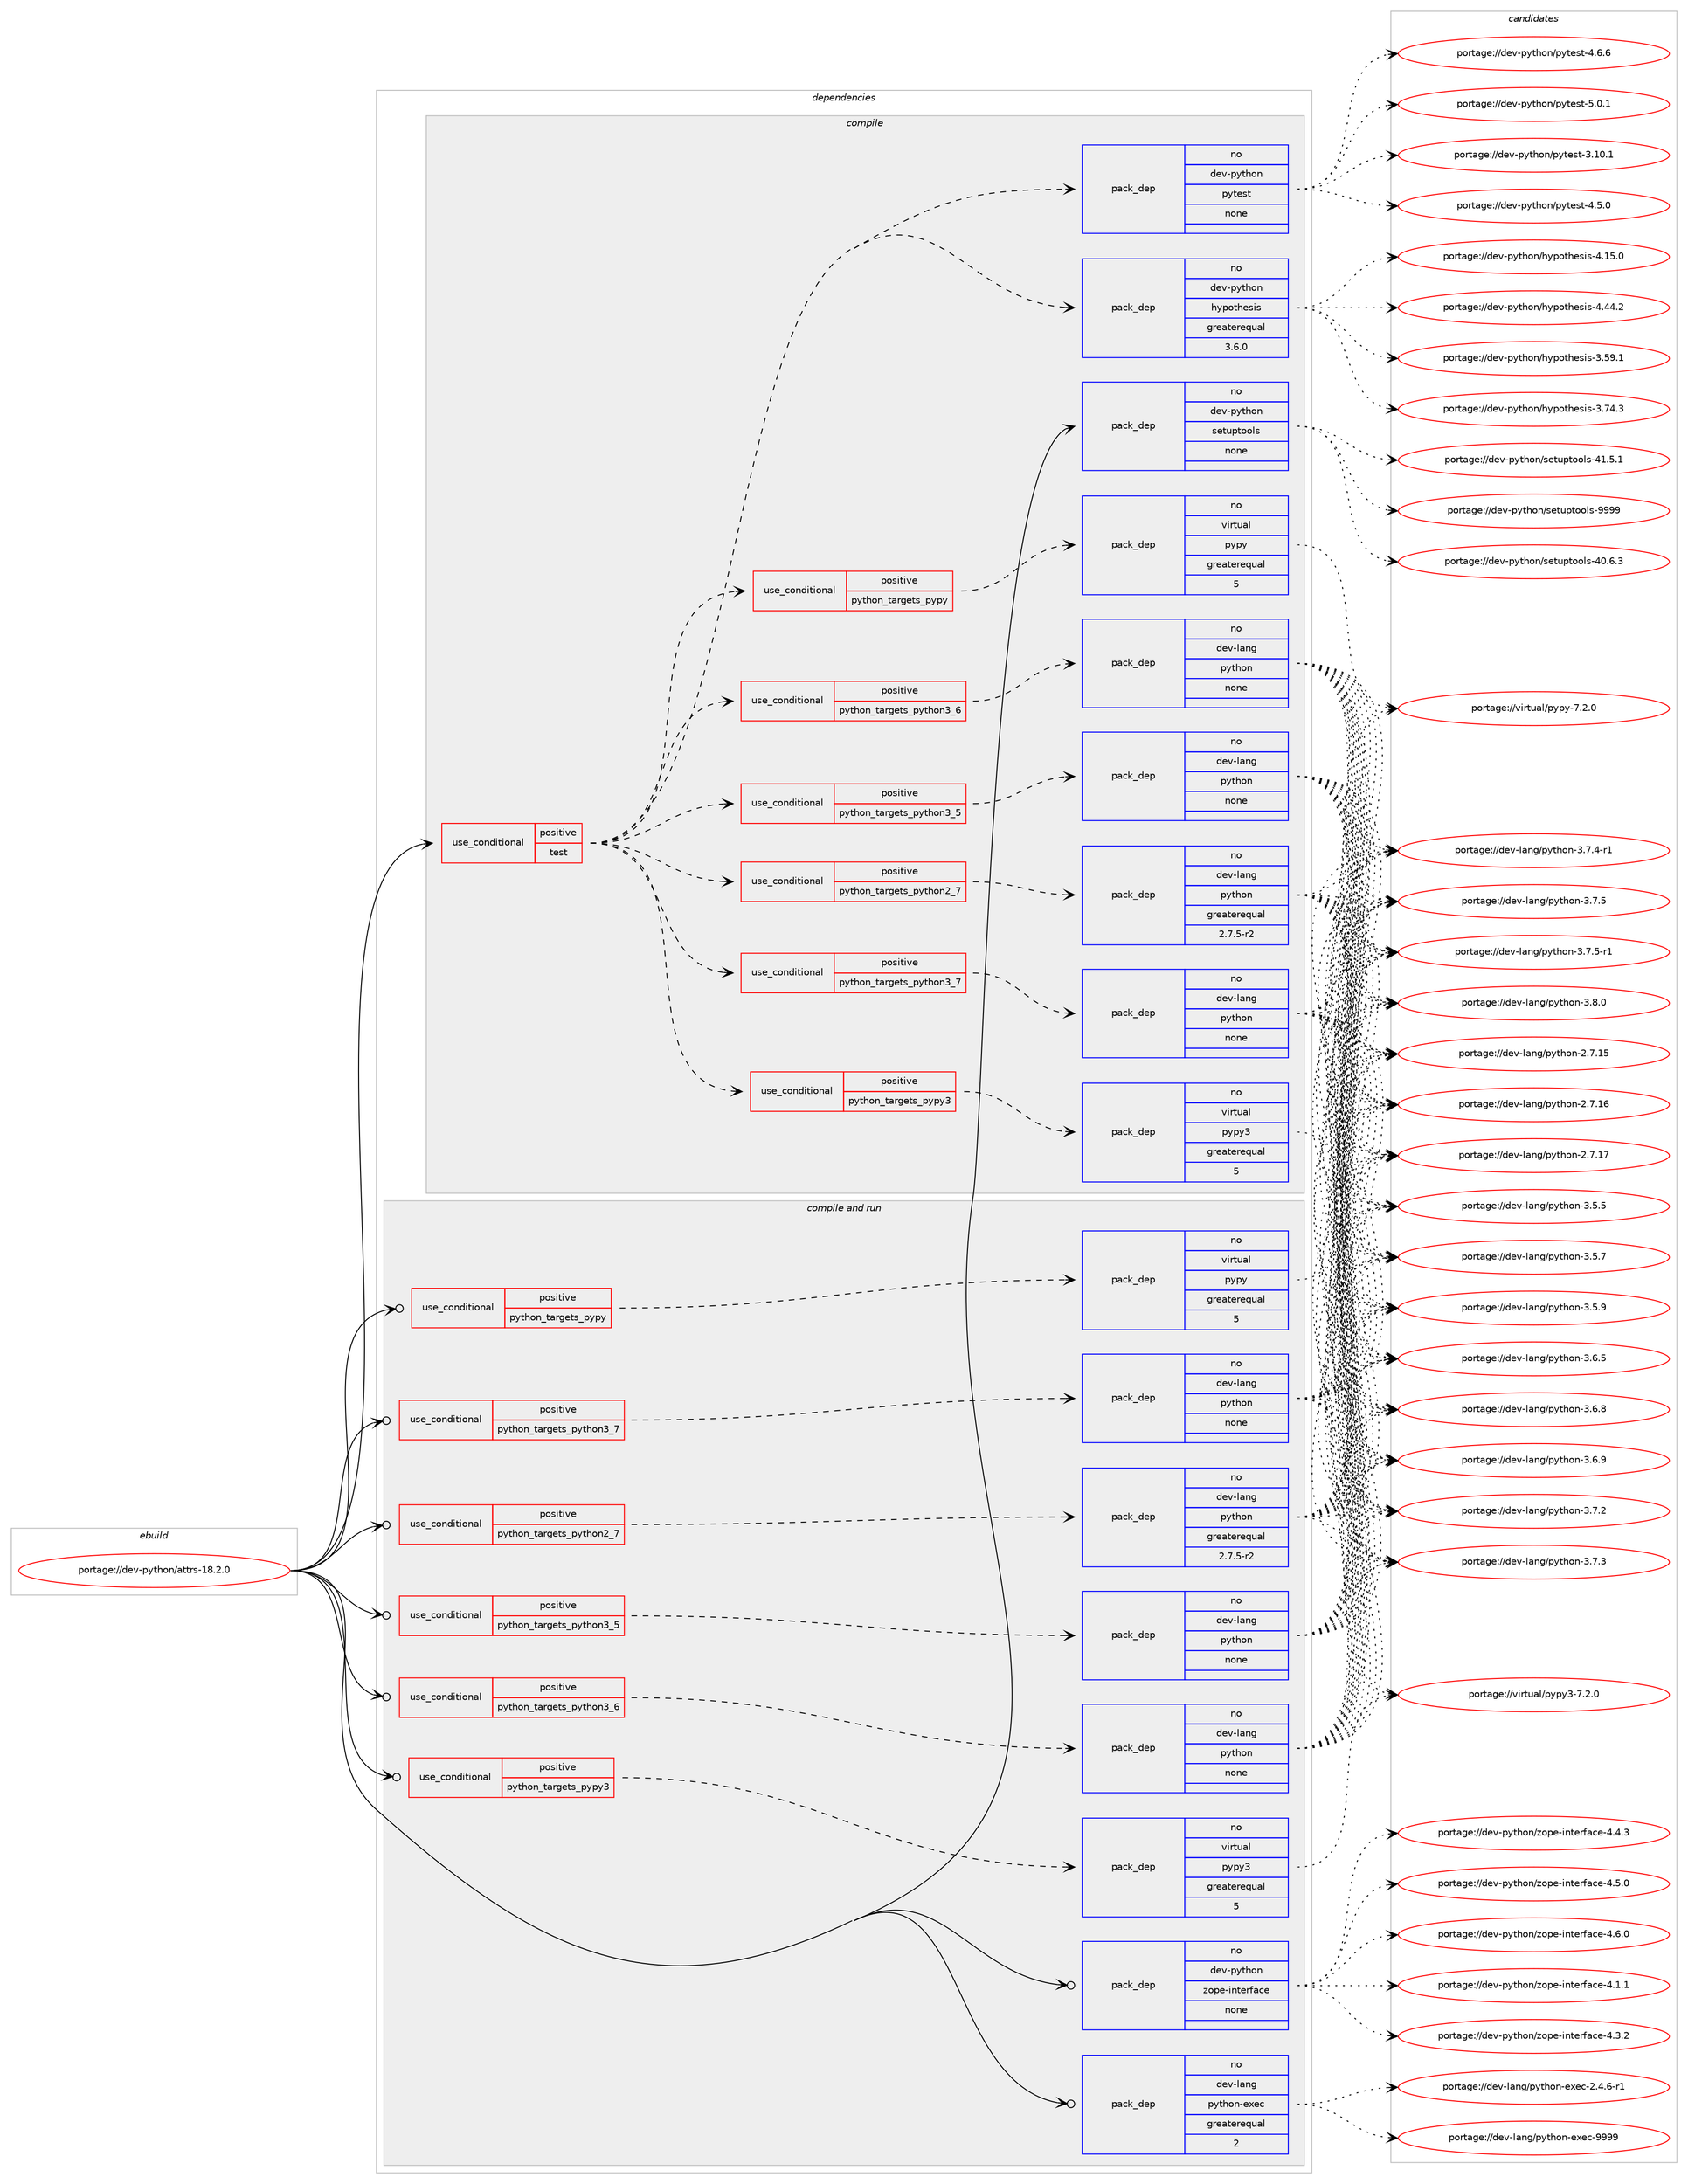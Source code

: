 digraph prolog {

# *************
# Graph options
# *************

newrank=true;
concentrate=true;
compound=true;
graph [rankdir=LR,fontname=Helvetica,fontsize=10,ranksep=1.5];#, ranksep=2.5, nodesep=0.2];
edge  [arrowhead=vee];
node  [fontname=Helvetica,fontsize=10];

# **********
# The ebuild
# **********

subgraph cluster_leftcol {
color=gray;
rank=same;
label=<<i>ebuild</i>>;
id [label="portage://dev-python/attrs-18.2.0", color=red, width=4, href="../dev-python/attrs-18.2.0.svg"];
}

# ****************
# The dependencies
# ****************

subgraph cluster_midcol {
color=gray;
label=<<i>dependencies</i>>;
subgraph cluster_compile {
fillcolor="#eeeeee";
style=filled;
label=<<i>compile</i>>;
subgraph cond25766 {
dependency130273 [label=<<TABLE BORDER="0" CELLBORDER="1" CELLSPACING="0" CELLPADDING="4"><TR><TD ROWSPAN="3" CELLPADDING="10">use_conditional</TD></TR><TR><TD>positive</TD></TR><TR><TD>test</TD></TR></TABLE>>, shape=none, color=red];
subgraph cond25767 {
dependency130274 [label=<<TABLE BORDER="0" CELLBORDER="1" CELLSPACING="0" CELLPADDING="4"><TR><TD ROWSPAN="3" CELLPADDING="10">use_conditional</TD></TR><TR><TD>positive</TD></TR><TR><TD>python_targets_pypy</TD></TR></TABLE>>, shape=none, color=red];
subgraph pack101206 {
dependency130275 [label=<<TABLE BORDER="0" CELLBORDER="1" CELLSPACING="0" CELLPADDING="4" WIDTH="220"><TR><TD ROWSPAN="6" CELLPADDING="30">pack_dep</TD></TR><TR><TD WIDTH="110">no</TD></TR><TR><TD>virtual</TD></TR><TR><TD>pypy</TD></TR><TR><TD>greaterequal</TD></TR><TR><TD>5</TD></TR></TABLE>>, shape=none, color=blue];
}
dependency130274:e -> dependency130275:w [weight=20,style="dashed",arrowhead="vee"];
}
dependency130273:e -> dependency130274:w [weight=20,style="dashed",arrowhead="vee"];
subgraph cond25768 {
dependency130276 [label=<<TABLE BORDER="0" CELLBORDER="1" CELLSPACING="0" CELLPADDING="4"><TR><TD ROWSPAN="3" CELLPADDING="10">use_conditional</TD></TR><TR><TD>positive</TD></TR><TR><TD>python_targets_pypy3</TD></TR></TABLE>>, shape=none, color=red];
subgraph pack101207 {
dependency130277 [label=<<TABLE BORDER="0" CELLBORDER="1" CELLSPACING="0" CELLPADDING="4" WIDTH="220"><TR><TD ROWSPAN="6" CELLPADDING="30">pack_dep</TD></TR><TR><TD WIDTH="110">no</TD></TR><TR><TD>virtual</TD></TR><TR><TD>pypy3</TD></TR><TR><TD>greaterequal</TD></TR><TR><TD>5</TD></TR></TABLE>>, shape=none, color=blue];
}
dependency130276:e -> dependency130277:w [weight=20,style="dashed",arrowhead="vee"];
}
dependency130273:e -> dependency130276:w [weight=20,style="dashed",arrowhead="vee"];
subgraph cond25769 {
dependency130278 [label=<<TABLE BORDER="0" CELLBORDER="1" CELLSPACING="0" CELLPADDING="4"><TR><TD ROWSPAN="3" CELLPADDING="10">use_conditional</TD></TR><TR><TD>positive</TD></TR><TR><TD>python_targets_python2_7</TD></TR></TABLE>>, shape=none, color=red];
subgraph pack101208 {
dependency130279 [label=<<TABLE BORDER="0" CELLBORDER="1" CELLSPACING="0" CELLPADDING="4" WIDTH="220"><TR><TD ROWSPAN="6" CELLPADDING="30">pack_dep</TD></TR><TR><TD WIDTH="110">no</TD></TR><TR><TD>dev-lang</TD></TR><TR><TD>python</TD></TR><TR><TD>greaterequal</TD></TR><TR><TD>2.7.5-r2</TD></TR></TABLE>>, shape=none, color=blue];
}
dependency130278:e -> dependency130279:w [weight=20,style="dashed",arrowhead="vee"];
}
dependency130273:e -> dependency130278:w [weight=20,style="dashed",arrowhead="vee"];
subgraph cond25770 {
dependency130280 [label=<<TABLE BORDER="0" CELLBORDER="1" CELLSPACING="0" CELLPADDING="4"><TR><TD ROWSPAN="3" CELLPADDING="10">use_conditional</TD></TR><TR><TD>positive</TD></TR><TR><TD>python_targets_python3_5</TD></TR></TABLE>>, shape=none, color=red];
subgraph pack101209 {
dependency130281 [label=<<TABLE BORDER="0" CELLBORDER="1" CELLSPACING="0" CELLPADDING="4" WIDTH="220"><TR><TD ROWSPAN="6" CELLPADDING="30">pack_dep</TD></TR><TR><TD WIDTH="110">no</TD></TR><TR><TD>dev-lang</TD></TR><TR><TD>python</TD></TR><TR><TD>none</TD></TR><TR><TD></TD></TR></TABLE>>, shape=none, color=blue];
}
dependency130280:e -> dependency130281:w [weight=20,style="dashed",arrowhead="vee"];
}
dependency130273:e -> dependency130280:w [weight=20,style="dashed",arrowhead="vee"];
subgraph cond25771 {
dependency130282 [label=<<TABLE BORDER="0" CELLBORDER="1" CELLSPACING="0" CELLPADDING="4"><TR><TD ROWSPAN="3" CELLPADDING="10">use_conditional</TD></TR><TR><TD>positive</TD></TR><TR><TD>python_targets_python3_6</TD></TR></TABLE>>, shape=none, color=red];
subgraph pack101210 {
dependency130283 [label=<<TABLE BORDER="0" CELLBORDER="1" CELLSPACING="0" CELLPADDING="4" WIDTH="220"><TR><TD ROWSPAN="6" CELLPADDING="30">pack_dep</TD></TR><TR><TD WIDTH="110">no</TD></TR><TR><TD>dev-lang</TD></TR><TR><TD>python</TD></TR><TR><TD>none</TD></TR><TR><TD></TD></TR></TABLE>>, shape=none, color=blue];
}
dependency130282:e -> dependency130283:w [weight=20,style="dashed",arrowhead="vee"];
}
dependency130273:e -> dependency130282:w [weight=20,style="dashed",arrowhead="vee"];
subgraph cond25772 {
dependency130284 [label=<<TABLE BORDER="0" CELLBORDER="1" CELLSPACING="0" CELLPADDING="4"><TR><TD ROWSPAN="3" CELLPADDING="10">use_conditional</TD></TR><TR><TD>positive</TD></TR><TR><TD>python_targets_python3_7</TD></TR></TABLE>>, shape=none, color=red];
subgraph pack101211 {
dependency130285 [label=<<TABLE BORDER="0" CELLBORDER="1" CELLSPACING="0" CELLPADDING="4" WIDTH="220"><TR><TD ROWSPAN="6" CELLPADDING="30">pack_dep</TD></TR><TR><TD WIDTH="110">no</TD></TR><TR><TD>dev-lang</TD></TR><TR><TD>python</TD></TR><TR><TD>none</TD></TR><TR><TD></TD></TR></TABLE>>, shape=none, color=blue];
}
dependency130284:e -> dependency130285:w [weight=20,style="dashed",arrowhead="vee"];
}
dependency130273:e -> dependency130284:w [weight=20,style="dashed",arrowhead="vee"];
subgraph pack101212 {
dependency130286 [label=<<TABLE BORDER="0" CELLBORDER="1" CELLSPACING="0" CELLPADDING="4" WIDTH="220"><TR><TD ROWSPAN="6" CELLPADDING="30">pack_dep</TD></TR><TR><TD WIDTH="110">no</TD></TR><TR><TD>dev-python</TD></TR><TR><TD>hypothesis</TD></TR><TR><TD>greaterequal</TD></TR><TR><TD>3.6.0</TD></TR></TABLE>>, shape=none, color=blue];
}
dependency130273:e -> dependency130286:w [weight=20,style="dashed",arrowhead="vee"];
subgraph pack101213 {
dependency130287 [label=<<TABLE BORDER="0" CELLBORDER="1" CELLSPACING="0" CELLPADDING="4" WIDTH="220"><TR><TD ROWSPAN="6" CELLPADDING="30">pack_dep</TD></TR><TR><TD WIDTH="110">no</TD></TR><TR><TD>dev-python</TD></TR><TR><TD>pytest</TD></TR><TR><TD>none</TD></TR><TR><TD></TD></TR></TABLE>>, shape=none, color=blue];
}
dependency130273:e -> dependency130287:w [weight=20,style="dashed",arrowhead="vee"];
}
id:e -> dependency130273:w [weight=20,style="solid",arrowhead="vee"];
subgraph pack101214 {
dependency130288 [label=<<TABLE BORDER="0" CELLBORDER="1" CELLSPACING="0" CELLPADDING="4" WIDTH="220"><TR><TD ROWSPAN="6" CELLPADDING="30">pack_dep</TD></TR><TR><TD WIDTH="110">no</TD></TR><TR><TD>dev-python</TD></TR><TR><TD>setuptools</TD></TR><TR><TD>none</TD></TR><TR><TD></TD></TR></TABLE>>, shape=none, color=blue];
}
id:e -> dependency130288:w [weight=20,style="solid",arrowhead="vee"];
}
subgraph cluster_compileandrun {
fillcolor="#eeeeee";
style=filled;
label=<<i>compile and run</i>>;
subgraph cond25773 {
dependency130289 [label=<<TABLE BORDER="0" CELLBORDER="1" CELLSPACING="0" CELLPADDING="4"><TR><TD ROWSPAN="3" CELLPADDING="10">use_conditional</TD></TR><TR><TD>positive</TD></TR><TR><TD>python_targets_pypy</TD></TR></TABLE>>, shape=none, color=red];
subgraph pack101215 {
dependency130290 [label=<<TABLE BORDER="0" CELLBORDER="1" CELLSPACING="0" CELLPADDING="4" WIDTH="220"><TR><TD ROWSPAN="6" CELLPADDING="30">pack_dep</TD></TR><TR><TD WIDTH="110">no</TD></TR><TR><TD>virtual</TD></TR><TR><TD>pypy</TD></TR><TR><TD>greaterequal</TD></TR><TR><TD>5</TD></TR></TABLE>>, shape=none, color=blue];
}
dependency130289:e -> dependency130290:w [weight=20,style="dashed",arrowhead="vee"];
}
id:e -> dependency130289:w [weight=20,style="solid",arrowhead="odotvee"];
subgraph cond25774 {
dependency130291 [label=<<TABLE BORDER="0" CELLBORDER="1" CELLSPACING="0" CELLPADDING="4"><TR><TD ROWSPAN="3" CELLPADDING="10">use_conditional</TD></TR><TR><TD>positive</TD></TR><TR><TD>python_targets_pypy3</TD></TR></TABLE>>, shape=none, color=red];
subgraph pack101216 {
dependency130292 [label=<<TABLE BORDER="0" CELLBORDER="1" CELLSPACING="0" CELLPADDING="4" WIDTH="220"><TR><TD ROWSPAN="6" CELLPADDING="30">pack_dep</TD></TR><TR><TD WIDTH="110">no</TD></TR><TR><TD>virtual</TD></TR><TR><TD>pypy3</TD></TR><TR><TD>greaterequal</TD></TR><TR><TD>5</TD></TR></TABLE>>, shape=none, color=blue];
}
dependency130291:e -> dependency130292:w [weight=20,style="dashed",arrowhead="vee"];
}
id:e -> dependency130291:w [weight=20,style="solid",arrowhead="odotvee"];
subgraph cond25775 {
dependency130293 [label=<<TABLE BORDER="0" CELLBORDER="1" CELLSPACING="0" CELLPADDING="4"><TR><TD ROWSPAN="3" CELLPADDING="10">use_conditional</TD></TR><TR><TD>positive</TD></TR><TR><TD>python_targets_python2_7</TD></TR></TABLE>>, shape=none, color=red];
subgraph pack101217 {
dependency130294 [label=<<TABLE BORDER="0" CELLBORDER="1" CELLSPACING="0" CELLPADDING="4" WIDTH="220"><TR><TD ROWSPAN="6" CELLPADDING="30">pack_dep</TD></TR><TR><TD WIDTH="110">no</TD></TR><TR><TD>dev-lang</TD></TR><TR><TD>python</TD></TR><TR><TD>greaterequal</TD></TR><TR><TD>2.7.5-r2</TD></TR></TABLE>>, shape=none, color=blue];
}
dependency130293:e -> dependency130294:w [weight=20,style="dashed",arrowhead="vee"];
}
id:e -> dependency130293:w [weight=20,style="solid",arrowhead="odotvee"];
subgraph cond25776 {
dependency130295 [label=<<TABLE BORDER="0" CELLBORDER="1" CELLSPACING="0" CELLPADDING="4"><TR><TD ROWSPAN="3" CELLPADDING="10">use_conditional</TD></TR><TR><TD>positive</TD></TR><TR><TD>python_targets_python3_5</TD></TR></TABLE>>, shape=none, color=red];
subgraph pack101218 {
dependency130296 [label=<<TABLE BORDER="0" CELLBORDER="1" CELLSPACING="0" CELLPADDING="4" WIDTH="220"><TR><TD ROWSPAN="6" CELLPADDING="30">pack_dep</TD></TR><TR><TD WIDTH="110">no</TD></TR><TR><TD>dev-lang</TD></TR><TR><TD>python</TD></TR><TR><TD>none</TD></TR><TR><TD></TD></TR></TABLE>>, shape=none, color=blue];
}
dependency130295:e -> dependency130296:w [weight=20,style="dashed",arrowhead="vee"];
}
id:e -> dependency130295:w [weight=20,style="solid",arrowhead="odotvee"];
subgraph cond25777 {
dependency130297 [label=<<TABLE BORDER="0" CELLBORDER="1" CELLSPACING="0" CELLPADDING="4"><TR><TD ROWSPAN="3" CELLPADDING="10">use_conditional</TD></TR><TR><TD>positive</TD></TR><TR><TD>python_targets_python3_6</TD></TR></TABLE>>, shape=none, color=red];
subgraph pack101219 {
dependency130298 [label=<<TABLE BORDER="0" CELLBORDER="1" CELLSPACING="0" CELLPADDING="4" WIDTH="220"><TR><TD ROWSPAN="6" CELLPADDING="30">pack_dep</TD></TR><TR><TD WIDTH="110">no</TD></TR><TR><TD>dev-lang</TD></TR><TR><TD>python</TD></TR><TR><TD>none</TD></TR><TR><TD></TD></TR></TABLE>>, shape=none, color=blue];
}
dependency130297:e -> dependency130298:w [weight=20,style="dashed",arrowhead="vee"];
}
id:e -> dependency130297:w [weight=20,style="solid",arrowhead="odotvee"];
subgraph cond25778 {
dependency130299 [label=<<TABLE BORDER="0" CELLBORDER="1" CELLSPACING="0" CELLPADDING="4"><TR><TD ROWSPAN="3" CELLPADDING="10">use_conditional</TD></TR><TR><TD>positive</TD></TR><TR><TD>python_targets_python3_7</TD></TR></TABLE>>, shape=none, color=red];
subgraph pack101220 {
dependency130300 [label=<<TABLE BORDER="0" CELLBORDER="1" CELLSPACING="0" CELLPADDING="4" WIDTH="220"><TR><TD ROWSPAN="6" CELLPADDING="30">pack_dep</TD></TR><TR><TD WIDTH="110">no</TD></TR><TR><TD>dev-lang</TD></TR><TR><TD>python</TD></TR><TR><TD>none</TD></TR><TR><TD></TD></TR></TABLE>>, shape=none, color=blue];
}
dependency130299:e -> dependency130300:w [weight=20,style="dashed",arrowhead="vee"];
}
id:e -> dependency130299:w [weight=20,style="solid",arrowhead="odotvee"];
subgraph pack101221 {
dependency130301 [label=<<TABLE BORDER="0" CELLBORDER="1" CELLSPACING="0" CELLPADDING="4" WIDTH="220"><TR><TD ROWSPAN="6" CELLPADDING="30">pack_dep</TD></TR><TR><TD WIDTH="110">no</TD></TR><TR><TD>dev-lang</TD></TR><TR><TD>python-exec</TD></TR><TR><TD>greaterequal</TD></TR><TR><TD>2</TD></TR></TABLE>>, shape=none, color=blue];
}
id:e -> dependency130301:w [weight=20,style="solid",arrowhead="odotvee"];
subgraph pack101222 {
dependency130302 [label=<<TABLE BORDER="0" CELLBORDER="1" CELLSPACING="0" CELLPADDING="4" WIDTH="220"><TR><TD ROWSPAN="6" CELLPADDING="30">pack_dep</TD></TR><TR><TD WIDTH="110">no</TD></TR><TR><TD>dev-python</TD></TR><TR><TD>zope-interface</TD></TR><TR><TD>none</TD></TR><TR><TD></TD></TR></TABLE>>, shape=none, color=blue];
}
id:e -> dependency130302:w [weight=20,style="solid",arrowhead="odotvee"];
}
subgraph cluster_run {
fillcolor="#eeeeee";
style=filled;
label=<<i>run</i>>;
}
}

# **************
# The candidates
# **************

subgraph cluster_choices {
rank=same;
color=gray;
label=<<i>candidates</i>>;

subgraph choice101206 {
color=black;
nodesep=1;
choiceportage1181051141161179710847112121112121455546504648 [label="portage://virtual/pypy-7.2.0", color=red, width=4,href="../virtual/pypy-7.2.0.svg"];
dependency130275:e -> choiceportage1181051141161179710847112121112121455546504648:w [style=dotted,weight="100"];
}
subgraph choice101207 {
color=black;
nodesep=1;
choiceportage118105114116117971084711212111212151455546504648 [label="portage://virtual/pypy3-7.2.0", color=red, width=4,href="../virtual/pypy3-7.2.0.svg"];
dependency130277:e -> choiceportage118105114116117971084711212111212151455546504648:w [style=dotted,weight="100"];
}
subgraph choice101208 {
color=black;
nodesep=1;
choiceportage10010111845108971101034711212111610411111045504655464953 [label="portage://dev-lang/python-2.7.15", color=red, width=4,href="../dev-lang/python-2.7.15.svg"];
choiceportage10010111845108971101034711212111610411111045504655464954 [label="portage://dev-lang/python-2.7.16", color=red, width=4,href="../dev-lang/python-2.7.16.svg"];
choiceportage10010111845108971101034711212111610411111045504655464955 [label="portage://dev-lang/python-2.7.17", color=red, width=4,href="../dev-lang/python-2.7.17.svg"];
choiceportage100101118451089711010347112121116104111110455146534653 [label="portage://dev-lang/python-3.5.5", color=red, width=4,href="../dev-lang/python-3.5.5.svg"];
choiceportage100101118451089711010347112121116104111110455146534655 [label="portage://dev-lang/python-3.5.7", color=red, width=4,href="../dev-lang/python-3.5.7.svg"];
choiceportage100101118451089711010347112121116104111110455146534657 [label="portage://dev-lang/python-3.5.9", color=red, width=4,href="../dev-lang/python-3.5.9.svg"];
choiceportage100101118451089711010347112121116104111110455146544653 [label="portage://dev-lang/python-3.6.5", color=red, width=4,href="../dev-lang/python-3.6.5.svg"];
choiceportage100101118451089711010347112121116104111110455146544656 [label="portage://dev-lang/python-3.6.8", color=red, width=4,href="../dev-lang/python-3.6.8.svg"];
choiceportage100101118451089711010347112121116104111110455146544657 [label="portage://dev-lang/python-3.6.9", color=red, width=4,href="../dev-lang/python-3.6.9.svg"];
choiceportage100101118451089711010347112121116104111110455146554650 [label="portage://dev-lang/python-3.7.2", color=red, width=4,href="../dev-lang/python-3.7.2.svg"];
choiceportage100101118451089711010347112121116104111110455146554651 [label="portage://dev-lang/python-3.7.3", color=red, width=4,href="../dev-lang/python-3.7.3.svg"];
choiceportage1001011184510897110103471121211161041111104551465546524511449 [label="portage://dev-lang/python-3.7.4-r1", color=red, width=4,href="../dev-lang/python-3.7.4-r1.svg"];
choiceportage100101118451089711010347112121116104111110455146554653 [label="portage://dev-lang/python-3.7.5", color=red, width=4,href="../dev-lang/python-3.7.5.svg"];
choiceportage1001011184510897110103471121211161041111104551465546534511449 [label="portage://dev-lang/python-3.7.5-r1", color=red, width=4,href="../dev-lang/python-3.7.5-r1.svg"];
choiceportage100101118451089711010347112121116104111110455146564648 [label="portage://dev-lang/python-3.8.0", color=red, width=4,href="../dev-lang/python-3.8.0.svg"];
dependency130279:e -> choiceportage10010111845108971101034711212111610411111045504655464953:w [style=dotted,weight="100"];
dependency130279:e -> choiceportage10010111845108971101034711212111610411111045504655464954:w [style=dotted,weight="100"];
dependency130279:e -> choiceportage10010111845108971101034711212111610411111045504655464955:w [style=dotted,weight="100"];
dependency130279:e -> choiceportage100101118451089711010347112121116104111110455146534653:w [style=dotted,weight="100"];
dependency130279:e -> choiceportage100101118451089711010347112121116104111110455146534655:w [style=dotted,weight="100"];
dependency130279:e -> choiceportage100101118451089711010347112121116104111110455146534657:w [style=dotted,weight="100"];
dependency130279:e -> choiceportage100101118451089711010347112121116104111110455146544653:w [style=dotted,weight="100"];
dependency130279:e -> choiceportage100101118451089711010347112121116104111110455146544656:w [style=dotted,weight="100"];
dependency130279:e -> choiceportage100101118451089711010347112121116104111110455146544657:w [style=dotted,weight="100"];
dependency130279:e -> choiceportage100101118451089711010347112121116104111110455146554650:w [style=dotted,weight="100"];
dependency130279:e -> choiceportage100101118451089711010347112121116104111110455146554651:w [style=dotted,weight="100"];
dependency130279:e -> choiceportage1001011184510897110103471121211161041111104551465546524511449:w [style=dotted,weight="100"];
dependency130279:e -> choiceportage100101118451089711010347112121116104111110455146554653:w [style=dotted,weight="100"];
dependency130279:e -> choiceportage1001011184510897110103471121211161041111104551465546534511449:w [style=dotted,weight="100"];
dependency130279:e -> choiceportage100101118451089711010347112121116104111110455146564648:w [style=dotted,weight="100"];
}
subgraph choice101209 {
color=black;
nodesep=1;
choiceportage10010111845108971101034711212111610411111045504655464953 [label="portage://dev-lang/python-2.7.15", color=red, width=4,href="../dev-lang/python-2.7.15.svg"];
choiceportage10010111845108971101034711212111610411111045504655464954 [label="portage://dev-lang/python-2.7.16", color=red, width=4,href="../dev-lang/python-2.7.16.svg"];
choiceportage10010111845108971101034711212111610411111045504655464955 [label="portage://dev-lang/python-2.7.17", color=red, width=4,href="../dev-lang/python-2.7.17.svg"];
choiceportage100101118451089711010347112121116104111110455146534653 [label="portage://dev-lang/python-3.5.5", color=red, width=4,href="../dev-lang/python-3.5.5.svg"];
choiceportage100101118451089711010347112121116104111110455146534655 [label="portage://dev-lang/python-3.5.7", color=red, width=4,href="../dev-lang/python-3.5.7.svg"];
choiceportage100101118451089711010347112121116104111110455146534657 [label="portage://dev-lang/python-3.5.9", color=red, width=4,href="../dev-lang/python-3.5.9.svg"];
choiceportage100101118451089711010347112121116104111110455146544653 [label="portage://dev-lang/python-3.6.5", color=red, width=4,href="../dev-lang/python-3.6.5.svg"];
choiceportage100101118451089711010347112121116104111110455146544656 [label="portage://dev-lang/python-3.6.8", color=red, width=4,href="../dev-lang/python-3.6.8.svg"];
choiceportage100101118451089711010347112121116104111110455146544657 [label="portage://dev-lang/python-3.6.9", color=red, width=4,href="../dev-lang/python-3.6.9.svg"];
choiceportage100101118451089711010347112121116104111110455146554650 [label="portage://dev-lang/python-3.7.2", color=red, width=4,href="../dev-lang/python-3.7.2.svg"];
choiceportage100101118451089711010347112121116104111110455146554651 [label="portage://dev-lang/python-3.7.3", color=red, width=4,href="../dev-lang/python-3.7.3.svg"];
choiceportage1001011184510897110103471121211161041111104551465546524511449 [label="portage://dev-lang/python-3.7.4-r1", color=red, width=4,href="../dev-lang/python-3.7.4-r1.svg"];
choiceportage100101118451089711010347112121116104111110455146554653 [label="portage://dev-lang/python-3.7.5", color=red, width=4,href="../dev-lang/python-3.7.5.svg"];
choiceportage1001011184510897110103471121211161041111104551465546534511449 [label="portage://dev-lang/python-3.7.5-r1", color=red, width=4,href="../dev-lang/python-3.7.5-r1.svg"];
choiceportage100101118451089711010347112121116104111110455146564648 [label="portage://dev-lang/python-3.8.0", color=red, width=4,href="../dev-lang/python-3.8.0.svg"];
dependency130281:e -> choiceportage10010111845108971101034711212111610411111045504655464953:w [style=dotted,weight="100"];
dependency130281:e -> choiceportage10010111845108971101034711212111610411111045504655464954:w [style=dotted,weight="100"];
dependency130281:e -> choiceportage10010111845108971101034711212111610411111045504655464955:w [style=dotted,weight="100"];
dependency130281:e -> choiceportage100101118451089711010347112121116104111110455146534653:w [style=dotted,weight="100"];
dependency130281:e -> choiceportage100101118451089711010347112121116104111110455146534655:w [style=dotted,weight="100"];
dependency130281:e -> choiceportage100101118451089711010347112121116104111110455146534657:w [style=dotted,weight="100"];
dependency130281:e -> choiceportage100101118451089711010347112121116104111110455146544653:w [style=dotted,weight="100"];
dependency130281:e -> choiceportage100101118451089711010347112121116104111110455146544656:w [style=dotted,weight="100"];
dependency130281:e -> choiceportage100101118451089711010347112121116104111110455146544657:w [style=dotted,weight="100"];
dependency130281:e -> choiceportage100101118451089711010347112121116104111110455146554650:w [style=dotted,weight="100"];
dependency130281:e -> choiceportage100101118451089711010347112121116104111110455146554651:w [style=dotted,weight="100"];
dependency130281:e -> choiceportage1001011184510897110103471121211161041111104551465546524511449:w [style=dotted,weight="100"];
dependency130281:e -> choiceportage100101118451089711010347112121116104111110455146554653:w [style=dotted,weight="100"];
dependency130281:e -> choiceportage1001011184510897110103471121211161041111104551465546534511449:w [style=dotted,weight="100"];
dependency130281:e -> choiceportage100101118451089711010347112121116104111110455146564648:w [style=dotted,weight="100"];
}
subgraph choice101210 {
color=black;
nodesep=1;
choiceportage10010111845108971101034711212111610411111045504655464953 [label="portage://dev-lang/python-2.7.15", color=red, width=4,href="../dev-lang/python-2.7.15.svg"];
choiceportage10010111845108971101034711212111610411111045504655464954 [label="portage://dev-lang/python-2.7.16", color=red, width=4,href="../dev-lang/python-2.7.16.svg"];
choiceportage10010111845108971101034711212111610411111045504655464955 [label="portage://dev-lang/python-2.7.17", color=red, width=4,href="../dev-lang/python-2.7.17.svg"];
choiceportage100101118451089711010347112121116104111110455146534653 [label="portage://dev-lang/python-3.5.5", color=red, width=4,href="../dev-lang/python-3.5.5.svg"];
choiceportage100101118451089711010347112121116104111110455146534655 [label="portage://dev-lang/python-3.5.7", color=red, width=4,href="../dev-lang/python-3.5.7.svg"];
choiceportage100101118451089711010347112121116104111110455146534657 [label="portage://dev-lang/python-3.5.9", color=red, width=4,href="../dev-lang/python-3.5.9.svg"];
choiceportage100101118451089711010347112121116104111110455146544653 [label="portage://dev-lang/python-3.6.5", color=red, width=4,href="../dev-lang/python-3.6.5.svg"];
choiceportage100101118451089711010347112121116104111110455146544656 [label="portage://dev-lang/python-3.6.8", color=red, width=4,href="../dev-lang/python-3.6.8.svg"];
choiceportage100101118451089711010347112121116104111110455146544657 [label="portage://dev-lang/python-3.6.9", color=red, width=4,href="../dev-lang/python-3.6.9.svg"];
choiceportage100101118451089711010347112121116104111110455146554650 [label="portage://dev-lang/python-3.7.2", color=red, width=4,href="../dev-lang/python-3.7.2.svg"];
choiceportage100101118451089711010347112121116104111110455146554651 [label="portage://dev-lang/python-3.7.3", color=red, width=4,href="../dev-lang/python-3.7.3.svg"];
choiceportage1001011184510897110103471121211161041111104551465546524511449 [label="portage://dev-lang/python-3.7.4-r1", color=red, width=4,href="../dev-lang/python-3.7.4-r1.svg"];
choiceportage100101118451089711010347112121116104111110455146554653 [label="portage://dev-lang/python-3.7.5", color=red, width=4,href="../dev-lang/python-3.7.5.svg"];
choiceportage1001011184510897110103471121211161041111104551465546534511449 [label="portage://dev-lang/python-3.7.5-r1", color=red, width=4,href="../dev-lang/python-3.7.5-r1.svg"];
choiceportage100101118451089711010347112121116104111110455146564648 [label="portage://dev-lang/python-3.8.0", color=red, width=4,href="../dev-lang/python-3.8.0.svg"];
dependency130283:e -> choiceportage10010111845108971101034711212111610411111045504655464953:w [style=dotted,weight="100"];
dependency130283:e -> choiceportage10010111845108971101034711212111610411111045504655464954:w [style=dotted,weight="100"];
dependency130283:e -> choiceportage10010111845108971101034711212111610411111045504655464955:w [style=dotted,weight="100"];
dependency130283:e -> choiceportage100101118451089711010347112121116104111110455146534653:w [style=dotted,weight="100"];
dependency130283:e -> choiceportage100101118451089711010347112121116104111110455146534655:w [style=dotted,weight="100"];
dependency130283:e -> choiceportage100101118451089711010347112121116104111110455146534657:w [style=dotted,weight="100"];
dependency130283:e -> choiceportage100101118451089711010347112121116104111110455146544653:w [style=dotted,weight="100"];
dependency130283:e -> choiceportage100101118451089711010347112121116104111110455146544656:w [style=dotted,weight="100"];
dependency130283:e -> choiceportage100101118451089711010347112121116104111110455146544657:w [style=dotted,weight="100"];
dependency130283:e -> choiceportage100101118451089711010347112121116104111110455146554650:w [style=dotted,weight="100"];
dependency130283:e -> choiceportage100101118451089711010347112121116104111110455146554651:w [style=dotted,weight="100"];
dependency130283:e -> choiceportage1001011184510897110103471121211161041111104551465546524511449:w [style=dotted,weight="100"];
dependency130283:e -> choiceportage100101118451089711010347112121116104111110455146554653:w [style=dotted,weight="100"];
dependency130283:e -> choiceportage1001011184510897110103471121211161041111104551465546534511449:w [style=dotted,weight="100"];
dependency130283:e -> choiceportage100101118451089711010347112121116104111110455146564648:w [style=dotted,weight="100"];
}
subgraph choice101211 {
color=black;
nodesep=1;
choiceportage10010111845108971101034711212111610411111045504655464953 [label="portage://dev-lang/python-2.7.15", color=red, width=4,href="../dev-lang/python-2.7.15.svg"];
choiceportage10010111845108971101034711212111610411111045504655464954 [label="portage://dev-lang/python-2.7.16", color=red, width=4,href="../dev-lang/python-2.7.16.svg"];
choiceportage10010111845108971101034711212111610411111045504655464955 [label="portage://dev-lang/python-2.7.17", color=red, width=4,href="../dev-lang/python-2.7.17.svg"];
choiceportage100101118451089711010347112121116104111110455146534653 [label="portage://dev-lang/python-3.5.5", color=red, width=4,href="../dev-lang/python-3.5.5.svg"];
choiceportage100101118451089711010347112121116104111110455146534655 [label="portage://dev-lang/python-3.5.7", color=red, width=4,href="../dev-lang/python-3.5.7.svg"];
choiceportage100101118451089711010347112121116104111110455146534657 [label="portage://dev-lang/python-3.5.9", color=red, width=4,href="../dev-lang/python-3.5.9.svg"];
choiceportage100101118451089711010347112121116104111110455146544653 [label="portage://dev-lang/python-3.6.5", color=red, width=4,href="../dev-lang/python-3.6.5.svg"];
choiceportage100101118451089711010347112121116104111110455146544656 [label="portage://dev-lang/python-3.6.8", color=red, width=4,href="../dev-lang/python-3.6.8.svg"];
choiceportage100101118451089711010347112121116104111110455146544657 [label="portage://dev-lang/python-3.6.9", color=red, width=4,href="../dev-lang/python-3.6.9.svg"];
choiceportage100101118451089711010347112121116104111110455146554650 [label="portage://dev-lang/python-3.7.2", color=red, width=4,href="../dev-lang/python-3.7.2.svg"];
choiceportage100101118451089711010347112121116104111110455146554651 [label="portage://dev-lang/python-3.7.3", color=red, width=4,href="../dev-lang/python-3.7.3.svg"];
choiceportage1001011184510897110103471121211161041111104551465546524511449 [label="portage://dev-lang/python-3.7.4-r1", color=red, width=4,href="../dev-lang/python-3.7.4-r1.svg"];
choiceportage100101118451089711010347112121116104111110455146554653 [label="portage://dev-lang/python-3.7.5", color=red, width=4,href="../dev-lang/python-3.7.5.svg"];
choiceportage1001011184510897110103471121211161041111104551465546534511449 [label="portage://dev-lang/python-3.7.5-r1", color=red, width=4,href="../dev-lang/python-3.7.5-r1.svg"];
choiceportage100101118451089711010347112121116104111110455146564648 [label="portage://dev-lang/python-3.8.0", color=red, width=4,href="../dev-lang/python-3.8.0.svg"];
dependency130285:e -> choiceportage10010111845108971101034711212111610411111045504655464953:w [style=dotted,weight="100"];
dependency130285:e -> choiceportage10010111845108971101034711212111610411111045504655464954:w [style=dotted,weight="100"];
dependency130285:e -> choiceportage10010111845108971101034711212111610411111045504655464955:w [style=dotted,weight="100"];
dependency130285:e -> choiceportage100101118451089711010347112121116104111110455146534653:w [style=dotted,weight="100"];
dependency130285:e -> choiceportage100101118451089711010347112121116104111110455146534655:w [style=dotted,weight="100"];
dependency130285:e -> choiceportage100101118451089711010347112121116104111110455146534657:w [style=dotted,weight="100"];
dependency130285:e -> choiceportage100101118451089711010347112121116104111110455146544653:w [style=dotted,weight="100"];
dependency130285:e -> choiceportage100101118451089711010347112121116104111110455146544656:w [style=dotted,weight="100"];
dependency130285:e -> choiceportage100101118451089711010347112121116104111110455146544657:w [style=dotted,weight="100"];
dependency130285:e -> choiceportage100101118451089711010347112121116104111110455146554650:w [style=dotted,weight="100"];
dependency130285:e -> choiceportage100101118451089711010347112121116104111110455146554651:w [style=dotted,weight="100"];
dependency130285:e -> choiceportage1001011184510897110103471121211161041111104551465546524511449:w [style=dotted,weight="100"];
dependency130285:e -> choiceportage100101118451089711010347112121116104111110455146554653:w [style=dotted,weight="100"];
dependency130285:e -> choiceportage1001011184510897110103471121211161041111104551465546534511449:w [style=dotted,weight="100"];
dependency130285:e -> choiceportage100101118451089711010347112121116104111110455146564648:w [style=dotted,weight="100"];
}
subgraph choice101212 {
color=black;
nodesep=1;
choiceportage100101118451121211161041111104710412111211111610410111510511545514653574649 [label="portage://dev-python/hypothesis-3.59.1", color=red, width=4,href="../dev-python/hypothesis-3.59.1.svg"];
choiceportage100101118451121211161041111104710412111211111610410111510511545514655524651 [label="portage://dev-python/hypothesis-3.74.3", color=red, width=4,href="../dev-python/hypothesis-3.74.3.svg"];
choiceportage100101118451121211161041111104710412111211111610410111510511545524649534648 [label="portage://dev-python/hypothesis-4.15.0", color=red, width=4,href="../dev-python/hypothesis-4.15.0.svg"];
choiceportage100101118451121211161041111104710412111211111610410111510511545524652524650 [label="portage://dev-python/hypothesis-4.44.2", color=red, width=4,href="../dev-python/hypothesis-4.44.2.svg"];
dependency130286:e -> choiceportage100101118451121211161041111104710412111211111610410111510511545514653574649:w [style=dotted,weight="100"];
dependency130286:e -> choiceportage100101118451121211161041111104710412111211111610410111510511545514655524651:w [style=dotted,weight="100"];
dependency130286:e -> choiceportage100101118451121211161041111104710412111211111610410111510511545524649534648:w [style=dotted,weight="100"];
dependency130286:e -> choiceportage100101118451121211161041111104710412111211111610410111510511545524652524650:w [style=dotted,weight="100"];
}
subgraph choice101213 {
color=black;
nodesep=1;
choiceportage100101118451121211161041111104711212111610111511645514649484649 [label="portage://dev-python/pytest-3.10.1", color=red, width=4,href="../dev-python/pytest-3.10.1.svg"];
choiceportage1001011184511212111610411111047112121116101115116455246534648 [label="portage://dev-python/pytest-4.5.0", color=red, width=4,href="../dev-python/pytest-4.5.0.svg"];
choiceportage1001011184511212111610411111047112121116101115116455246544654 [label="portage://dev-python/pytest-4.6.6", color=red, width=4,href="../dev-python/pytest-4.6.6.svg"];
choiceportage1001011184511212111610411111047112121116101115116455346484649 [label="portage://dev-python/pytest-5.0.1", color=red, width=4,href="../dev-python/pytest-5.0.1.svg"];
dependency130287:e -> choiceportage100101118451121211161041111104711212111610111511645514649484649:w [style=dotted,weight="100"];
dependency130287:e -> choiceportage1001011184511212111610411111047112121116101115116455246534648:w [style=dotted,weight="100"];
dependency130287:e -> choiceportage1001011184511212111610411111047112121116101115116455246544654:w [style=dotted,weight="100"];
dependency130287:e -> choiceportage1001011184511212111610411111047112121116101115116455346484649:w [style=dotted,weight="100"];
}
subgraph choice101214 {
color=black;
nodesep=1;
choiceportage100101118451121211161041111104711510111611711211611111110811545524846544651 [label="portage://dev-python/setuptools-40.6.3", color=red, width=4,href="../dev-python/setuptools-40.6.3.svg"];
choiceportage100101118451121211161041111104711510111611711211611111110811545524946534649 [label="portage://dev-python/setuptools-41.5.1", color=red, width=4,href="../dev-python/setuptools-41.5.1.svg"];
choiceportage10010111845112121116104111110471151011161171121161111111081154557575757 [label="portage://dev-python/setuptools-9999", color=red, width=4,href="../dev-python/setuptools-9999.svg"];
dependency130288:e -> choiceportage100101118451121211161041111104711510111611711211611111110811545524846544651:w [style=dotted,weight="100"];
dependency130288:e -> choiceportage100101118451121211161041111104711510111611711211611111110811545524946534649:w [style=dotted,weight="100"];
dependency130288:e -> choiceportage10010111845112121116104111110471151011161171121161111111081154557575757:w [style=dotted,weight="100"];
}
subgraph choice101215 {
color=black;
nodesep=1;
choiceportage1181051141161179710847112121112121455546504648 [label="portage://virtual/pypy-7.2.0", color=red, width=4,href="../virtual/pypy-7.2.0.svg"];
dependency130290:e -> choiceportage1181051141161179710847112121112121455546504648:w [style=dotted,weight="100"];
}
subgraph choice101216 {
color=black;
nodesep=1;
choiceportage118105114116117971084711212111212151455546504648 [label="portage://virtual/pypy3-7.2.0", color=red, width=4,href="../virtual/pypy3-7.2.0.svg"];
dependency130292:e -> choiceportage118105114116117971084711212111212151455546504648:w [style=dotted,weight="100"];
}
subgraph choice101217 {
color=black;
nodesep=1;
choiceportage10010111845108971101034711212111610411111045504655464953 [label="portage://dev-lang/python-2.7.15", color=red, width=4,href="../dev-lang/python-2.7.15.svg"];
choiceportage10010111845108971101034711212111610411111045504655464954 [label="portage://dev-lang/python-2.7.16", color=red, width=4,href="../dev-lang/python-2.7.16.svg"];
choiceportage10010111845108971101034711212111610411111045504655464955 [label="portage://dev-lang/python-2.7.17", color=red, width=4,href="../dev-lang/python-2.7.17.svg"];
choiceportage100101118451089711010347112121116104111110455146534653 [label="portage://dev-lang/python-3.5.5", color=red, width=4,href="../dev-lang/python-3.5.5.svg"];
choiceportage100101118451089711010347112121116104111110455146534655 [label="portage://dev-lang/python-3.5.7", color=red, width=4,href="../dev-lang/python-3.5.7.svg"];
choiceportage100101118451089711010347112121116104111110455146534657 [label="portage://dev-lang/python-3.5.9", color=red, width=4,href="../dev-lang/python-3.5.9.svg"];
choiceportage100101118451089711010347112121116104111110455146544653 [label="portage://dev-lang/python-3.6.5", color=red, width=4,href="../dev-lang/python-3.6.5.svg"];
choiceportage100101118451089711010347112121116104111110455146544656 [label="portage://dev-lang/python-3.6.8", color=red, width=4,href="../dev-lang/python-3.6.8.svg"];
choiceportage100101118451089711010347112121116104111110455146544657 [label="portage://dev-lang/python-3.6.9", color=red, width=4,href="../dev-lang/python-3.6.9.svg"];
choiceportage100101118451089711010347112121116104111110455146554650 [label="portage://dev-lang/python-3.7.2", color=red, width=4,href="../dev-lang/python-3.7.2.svg"];
choiceportage100101118451089711010347112121116104111110455146554651 [label="portage://dev-lang/python-3.7.3", color=red, width=4,href="../dev-lang/python-3.7.3.svg"];
choiceportage1001011184510897110103471121211161041111104551465546524511449 [label="portage://dev-lang/python-3.7.4-r1", color=red, width=4,href="../dev-lang/python-3.7.4-r1.svg"];
choiceportage100101118451089711010347112121116104111110455146554653 [label="portage://dev-lang/python-3.7.5", color=red, width=4,href="../dev-lang/python-3.7.5.svg"];
choiceportage1001011184510897110103471121211161041111104551465546534511449 [label="portage://dev-lang/python-3.7.5-r1", color=red, width=4,href="../dev-lang/python-3.7.5-r1.svg"];
choiceportage100101118451089711010347112121116104111110455146564648 [label="portage://dev-lang/python-3.8.0", color=red, width=4,href="../dev-lang/python-3.8.0.svg"];
dependency130294:e -> choiceportage10010111845108971101034711212111610411111045504655464953:w [style=dotted,weight="100"];
dependency130294:e -> choiceportage10010111845108971101034711212111610411111045504655464954:w [style=dotted,weight="100"];
dependency130294:e -> choiceportage10010111845108971101034711212111610411111045504655464955:w [style=dotted,weight="100"];
dependency130294:e -> choiceportage100101118451089711010347112121116104111110455146534653:w [style=dotted,weight="100"];
dependency130294:e -> choiceportage100101118451089711010347112121116104111110455146534655:w [style=dotted,weight="100"];
dependency130294:e -> choiceportage100101118451089711010347112121116104111110455146534657:w [style=dotted,weight="100"];
dependency130294:e -> choiceportage100101118451089711010347112121116104111110455146544653:w [style=dotted,weight="100"];
dependency130294:e -> choiceportage100101118451089711010347112121116104111110455146544656:w [style=dotted,weight="100"];
dependency130294:e -> choiceportage100101118451089711010347112121116104111110455146544657:w [style=dotted,weight="100"];
dependency130294:e -> choiceportage100101118451089711010347112121116104111110455146554650:w [style=dotted,weight="100"];
dependency130294:e -> choiceportage100101118451089711010347112121116104111110455146554651:w [style=dotted,weight="100"];
dependency130294:e -> choiceportage1001011184510897110103471121211161041111104551465546524511449:w [style=dotted,weight="100"];
dependency130294:e -> choiceportage100101118451089711010347112121116104111110455146554653:w [style=dotted,weight="100"];
dependency130294:e -> choiceportage1001011184510897110103471121211161041111104551465546534511449:w [style=dotted,weight="100"];
dependency130294:e -> choiceportage100101118451089711010347112121116104111110455146564648:w [style=dotted,weight="100"];
}
subgraph choice101218 {
color=black;
nodesep=1;
choiceportage10010111845108971101034711212111610411111045504655464953 [label="portage://dev-lang/python-2.7.15", color=red, width=4,href="../dev-lang/python-2.7.15.svg"];
choiceportage10010111845108971101034711212111610411111045504655464954 [label="portage://dev-lang/python-2.7.16", color=red, width=4,href="../dev-lang/python-2.7.16.svg"];
choiceportage10010111845108971101034711212111610411111045504655464955 [label="portage://dev-lang/python-2.7.17", color=red, width=4,href="../dev-lang/python-2.7.17.svg"];
choiceportage100101118451089711010347112121116104111110455146534653 [label="portage://dev-lang/python-3.5.5", color=red, width=4,href="../dev-lang/python-3.5.5.svg"];
choiceportage100101118451089711010347112121116104111110455146534655 [label="portage://dev-lang/python-3.5.7", color=red, width=4,href="../dev-lang/python-3.5.7.svg"];
choiceportage100101118451089711010347112121116104111110455146534657 [label="portage://dev-lang/python-3.5.9", color=red, width=4,href="../dev-lang/python-3.5.9.svg"];
choiceportage100101118451089711010347112121116104111110455146544653 [label="portage://dev-lang/python-3.6.5", color=red, width=4,href="../dev-lang/python-3.6.5.svg"];
choiceportage100101118451089711010347112121116104111110455146544656 [label="portage://dev-lang/python-3.6.8", color=red, width=4,href="../dev-lang/python-3.6.8.svg"];
choiceportage100101118451089711010347112121116104111110455146544657 [label="portage://dev-lang/python-3.6.9", color=red, width=4,href="../dev-lang/python-3.6.9.svg"];
choiceportage100101118451089711010347112121116104111110455146554650 [label="portage://dev-lang/python-3.7.2", color=red, width=4,href="../dev-lang/python-3.7.2.svg"];
choiceportage100101118451089711010347112121116104111110455146554651 [label="portage://dev-lang/python-3.7.3", color=red, width=4,href="../dev-lang/python-3.7.3.svg"];
choiceportage1001011184510897110103471121211161041111104551465546524511449 [label="portage://dev-lang/python-3.7.4-r1", color=red, width=4,href="../dev-lang/python-3.7.4-r1.svg"];
choiceportage100101118451089711010347112121116104111110455146554653 [label="portage://dev-lang/python-3.7.5", color=red, width=4,href="../dev-lang/python-3.7.5.svg"];
choiceportage1001011184510897110103471121211161041111104551465546534511449 [label="portage://dev-lang/python-3.7.5-r1", color=red, width=4,href="../dev-lang/python-3.7.5-r1.svg"];
choiceportage100101118451089711010347112121116104111110455146564648 [label="portage://dev-lang/python-3.8.0", color=red, width=4,href="../dev-lang/python-3.8.0.svg"];
dependency130296:e -> choiceportage10010111845108971101034711212111610411111045504655464953:w [style=dotted,weight="100"];
dependency130296:e -> choiceportage10010111845108971101034711212111610411111045504655464954:w [style=dotted,weight="100"];
dependency130296:e -> choiceportage10010111845108971101034711212111610411111045504655464955:w [style=dotted,weight="100"];
dependency130296:e -> choiceportage100101118451089711010347112121116104111110455146534653:w [style=dotted,weight="100"];
dependency130296:e -> choiceportage100101118451089711010347112121116104111110455146534655:w [style=dotted,weight="100"];
dependency130296:e -> choiceportage100101118451089711010347112121116104111110455146534657:w [style=dotted,weight="100"];
dependency130296:e -> choiceportage100101118451089711010347112121116104111110455146544653:w [style=dotted,weight="100"];
dependency130296:e -> choiceportage100101118451089711010347112121116104111110455146544656:w [style=dotted,weight="100"];
dependency130296:e -> choiceportage100101118451089711010347112121116104111110455146544657:w [style=dotted,weight="100"];
dependency130296:e -> choiceportage100101118451089711010347112121116104111110455146554650:w [style=dotted,weight="100"];
dependency130296:e -> choiceportage100101118451089711010347112121116104111110455146554651:w [style=dotted,weight="100"];
dependency130296:e -> choiceportage1001011184510897110103471121211161041111104551465546524511449:w [style=dotted,weight="100"];
dependency130296:e -> choiceportage100101118451089711010347112121116104111110455146554653:w [style=dotted,weight="100"];
dependency130296:e -> choiceportage1001011184510897110103471121211161041111104551465546534511449:w [style=dotted,weight="100"];
dependency130296:e -> choiceportage100101118451089711010347112121116104111110455146564648:w [style=dotted,weight="100"];
}
subgraph choice101219 {
color=black;
nodesep=1;
choiceportage10010111845108971101034711212111610411111045504655464953 [label="portage://dev-lang/python-2.7.15", color=red, width=4,href="../dev-lang/python-2.7.15.svg"];
choiceportage10010111845108971101034711212111610411111045504655464954 [label="portage://dev-lang/python-2.7.16", color=red, width=4,href="../dev-lang/python-2.7.16.svg"];
choiceportage10010111845108971101034711212111610411111045504655464955 [label="portage://dev-lang/python-2.7.17", color=red, width=4,href="../dev-lang/python-2.7.17.svg"];
choiceportage100101118451089711010347112121116104111110455146534653 [label="portage://dev-lang/python-3.5.5", color=red, width=4,href="../dev-lang/python-3.5.5.svg"];
choiceportage100101118451089711010347112121116104111110455146534655 [label="portage://dev-lang/python-3.5.7", color=red, width=4,href="../dev-lang/python-3.5.7.svg"];
choiceportage100101118451089711010347112121116104111110455146534657 [label="portage://dev-lang/python-3.5.9", color=red, width=4,href="../dev-lang/python-3.5.9.svg"];
choiceportage100101118451089711010347112121116104111110455146544653 [label="portage://dev-lang/python-3.6.5", color=red, width=4,href="../dev-lang/python-3.6.5.svg"];
choiceportage100101118451089711010347112121116104111110455146544656 [label="portage://dev-lang/python-3.6.8", color=red, width=4,href="../dev-lang/python-3.6.8.svg"];
choiceportage100101118451089711010347112121116104111110455146544657 [label="portage://dev-lang/python-3.6.9", color=red, width=4,href="../dev-lang/python-3.6.9.svg"];
choiceportage100101118451089711010347112121116104111110455146554650 [label="portage://dev-lang/python-3.7.2", color=red, width=4,href="../dev-lang/python-3.7.2.svg"];
choiceportage100101118451089711010347112121116104111110455146554651 [label="portage://dev-lang/python-3.7.3", color=red, width=4,href="../dev-lang/python-3.7.3.svg"];
choiceportage1001011184510897110103471121211161041111104551465546524511449 [label="portage://dev-lang/python-3.7.4-r1", color=red, width=4,href="../dev-lang/python-3.7.4-r1.svg"];
choiceportage100101118451089711010347112121116104111110455146554653 [label="portage://dev-lang/python-3.7.5", color=red, width=4,href="../dev-lang/python-3.7.5.svg"];
choiceportage1001011184510897110103471121211161041111104551465546534511449 [label="portage://dev-lang/python-3.7.5-r1", color=red, width=4,href="../dev-lang/python-3.7.5-r1.svg"];
choiceportage100101118451089711010347112121116104111110455146564648 [label="portage://dev-lang/python-3.8.0", color=red, width=4,href="../dev-lang/python-3.8.0.svg"];
dependency130298:e -> choiceportage10010111845108971101034711212111610411111045504655464953:w [style=dotted,weight="100"];
dependency130298:e -> choiceportage10010111845108971101034711212111610411111045504655464954:w [style=dotted,weight="100"];
dependency130298:e -> choiceportage10010111845108971101034711212111610411111045504655464955:w [style=dotted,weight="100"];
dependency130298:e -> choiceportage100101118451089711010347112121116104111110455146534653:w [style=dotted,weight="100"];
dependency130298:e -> choiceportage100101118451089711010347112121116104111110455146534655:w [style=dotted,weight="100"];
dependency130298:e -> choiceportage100101118451089711010347112121116104111110455146534657:w [style=dotted,weight="100"];
dependency130298:e -> choiceportage100101118451089711010347112121116104111110455146544653:w [style=dotted,weight="100"];
dependency130298:e -> choiceportage100101118451089711010347112121116104111110455146544656:w [style=dotted,weight="100"];
dependency130298:e -> choiceportage100101118451089711010347112121116104111110455146544657:w [style=dotted,weight="100"];
dependency130298:e -> choiceportage100101118451089711010347112121116104111110455146554650:w [style=dotted,weight="100"];
dependency130298:e -> choiceportage100101118451089711010347112121116104111110455146554651:w [style=dotted,weight="100"];
dependency130298:e -> choiceportage1001011184510897110103471121211161041111104551465546524511449:w [style=dotted,weight="100"];
dependency130298:e -> choiceportage100101118451089711010347112121116104111110455146554653:w [style=dotted,weight="100"];
dependency130298:e -> choiceportage1001011184510897110103471121211161041111104551465546534511449:w [style=dotted,weight="100"];
dependency130298:e -> choiceportage100101118451089711010347112121116104111110455146564648:w [style=dotted,weight="100"];
}
subgraph choice101220 {
color=black;
nodesep=1;
choiceportage10010111845108971101034711212111610411111045504655464953 [label="portage://dev-lang/python-2.7.15", color=red, width=4,href="../dev-lang/python-2.7.15.svg"];
choiceportage10010111845108971101034711212111610411111045504655464954 [label="portage://dev-lang/python-2.7.16", color=red, width=4,href="../dev-lang/python-2.7.16.svg"];
choiceportage10010111845108971101034711212111610411111045504655464955 [label="portage://dev-lang/python-2.7.17", color=red, width=4,href="../dev-lang/python-2.7.17.svg"];
choiceportage100101118451089711010347112121116104111110455146534653 [label="portage://dev-lang/python-3.5.5", color=red, width=4,href="../dev-lang/python-3.5.5.svg"];
choiceportage100101118451089711010347112121116104111110455146534655 [label="portage://dev-lang/python-3.5.7", color=red, width=4,href="../dev-lang/python-3.5.7.svg"];
choiceportage100101118451089711010347112121116104111110455146534657 [label="portage://dev-lang/python-3.5.9", color=red, width=4,href="../dev-lang/python-3.5.9.svg"];
choiceportage100101118451089711010347112121116104111110455146544653 [label="portage://dev-lang/python-3.6.5", color=red, width=4,href="../dev-lang/python-3.6.5.svg"];
choiceportage100101118451089711010347112121116104111110455146544656 [label="portage://dev-lang/python-3.6.8", color=red, width=4,href="../dev-lang/python-3.6.8.svg"];
choiceportage100101118451089711010347112121116104111110455146544657 [label="portage://dev-lang/python-3.6.9", color=red, width=4,href="../dev-lang/python-3.6.9.svg"];
choiceportage100101118451089711010347112121116104111110455146554650 [label="portage://dev-lang/python-3.7.2", color=red, width=4,href="../dev-lang/python-3.7.2.svg"];
choiceportage100101118451089711010347112121116104111110455146554651 [label="portage://dev-lang/python-3.7.3", color=red, width=4,href="../dev-lang/python-3.7.3.svg"];
choiceportage1001011184510897110103471121211161041111104551465546524511449 [label="portage://dev-lang/python-3.7.4-r1", color=red, width=4,href="../dev-lang/python-3.7.4-r1.svg"];
choiceportage100101118451089711010347112121116104111110455146554653 [label="portage://dev-lang/python-3.7.5", color=red, width=4,href="../dev-lang/python-3.7.5.svg"];
choiceportage1001011184510897110103471121211161041111104551465546534511449 [label="portage://dev-lang/python-3.7.5-r1", color=red, width=4,href="../dev-lang/python-3.7.5-r1.svg"];
choiceportage100101118451089711010347112121116104111110455146564648 [label="portage://dev-lang/python-3.8.0", color=red, width=4,href="../dev-lang/python-3.8.0.svg"];
dependency130300:e -> choiceportage10010111845108971101034711212111610411111045504655464953:w [style=dotted,weight="100"];
dependency130300:e -> choiceportage10010111845108971101034711212111610411111045504655464954:w [style=dotted,weight="100"];
dependency130300:e -> choiceportage10010111845108971101034711212111610411111045504655464955:w [style=dotted,weight="100"];
dependency130300:e -> choiceportage100101118451089711010347112121116104111110455146534653:w [style=dotted,weight="100"];
dependency130300:e -> choiceportage100101118451089711010347112121116104111110455146534655:w [style=dotted,weight="100"];
dependency130300:e -> choiceportage100101118451089711010347112121116104111110455146534657:w [style=dotted,weight="100"];
dependency130300:e -> choiceportage100101118451089711010347112121116104111110455146544653:w [style=dotted,weight="100"];
dependency130300:e -> choiceportage100101118451089711010347112121116104111110455146544656:w [style=dotted,weight="100"];
dependency130300:e -> choiceportage100101118451089711010347112121116104111110455146544657:w [style=dotted,weight="100"];
dependency130300:e -> choiceportage100101118451089711010347112121116104111110455146554650:w [style=dotted,weight="100"];
dependency130300:e -> choiceportage100101118451089711010347112121116104111110455146554651:w [style=dotted,weight="100"];
dependency130300:e -> choiceportage1001011184510897110103471121211161041111104551465546524511449:w [style=dotted,weight="100"];
dependency130300:e -> choiceportage100101118451089711010347112121116104111110455146554653:w [style=dotted,weight="100"];
dependency130300:e -> choiceportage1001011184510897110103471121211161041111104551465546534511449:w [style=dotted,weight="100"];
dependency130300:e -> choiceportage100101118451089711010347112121116104111110455146564648:w [style=dotted,weight="100"];
}
subgraph choice101221 {
color=black;
nodesep=1;
choiceportage10010111845108971101034711212111610411111045101120101994550465246544511449 [label="portage://dev-lang/python-exec-2.4.6-r1", color=red, width=4,href="../dev-lang/python-exec-2.4.6-r1.svg"];
choiceportage10010111845108971101034711212111610411111045101120101994557575757 [label="portage://dev-lang/python-exec-9999", color=red, width=4,href="../dev-lang/python-exec-9999.svg"];
dependency130301:e -> choiceportage10010111845108971101034711212111610411111045101120101994550465246544511449:w [style=dotted,weight="100"];
dependency130301:e -> choiceportage10010111845108971101034711212111610411111045101120101994557575757:w [style=dotted,weight="100"];
}
subgraph choice101222 {
color=black;
nodesep=1;
choiceportage1001011184511212111610411111047122111112101451051101161011141029799101455246494649 [label="portage://dev-python/zope-interface-4.1.1", color=red, width=4,href="../dev-python/zope-interface-4.1.1.svg"];
choiceportage1001011184511212111610411111047122111112101451051101161011141029799101455246514650 [label="portage://dev-python/zope-interface-4.3.2", color=red, width=4,href="../dev-python/zope-interface-4.3.2.svg"];
choiceportage1001011184511212111610411111047122111112101451051101161011141029799101455246524651 [label="portage://dev-python/zope-interface-4.4.3", color=red, width=4,href="../dev-python/zope-interface-4.4.3.svg"];
choiceportage1001011184511212111610411111047122111112101451051101161011141029799101455246534648 [label="portage://dev-python/zope-interface-4.5.0", color=red, width=4,href="../dev-python/zope-interface-4.5.0.svg"];
choiceportage1001011184511212111610411111047122111112101451051101161011141029799101455246544648 [label="portage://dev-python/zope-interface-4.6.0", color=red, width=4,href="../dev-python/zope-interface-4.6.0.svg"];
dependency130302:e -> choiceportage1001011184511212111610411111047122111112101451051101161011141029799101455246494649:w [style=dotted,weight="100"];
dependency130302:e -> choiceportage1001011184511212111610411111047122111112101451051101161011141029799101455246514650:w [style=dotted,weight="100"];
dependency130302:e -> choiceportage1001011184511212111610411111047122111112101451051101161011141029799101455246524651:w [style=dotted,weight="100"];
dependency130302:e -> choiceportage1001011184511212111610411111047122111112101451051101161011141029799101455246534648:w [style=dotted,weight="100"];
dependency130302:e -> choiceportage1001011184511212111610411111047122111112101451051101161011141029799101455246544648:w [style=dotted,weight="100"];
}
}

}
